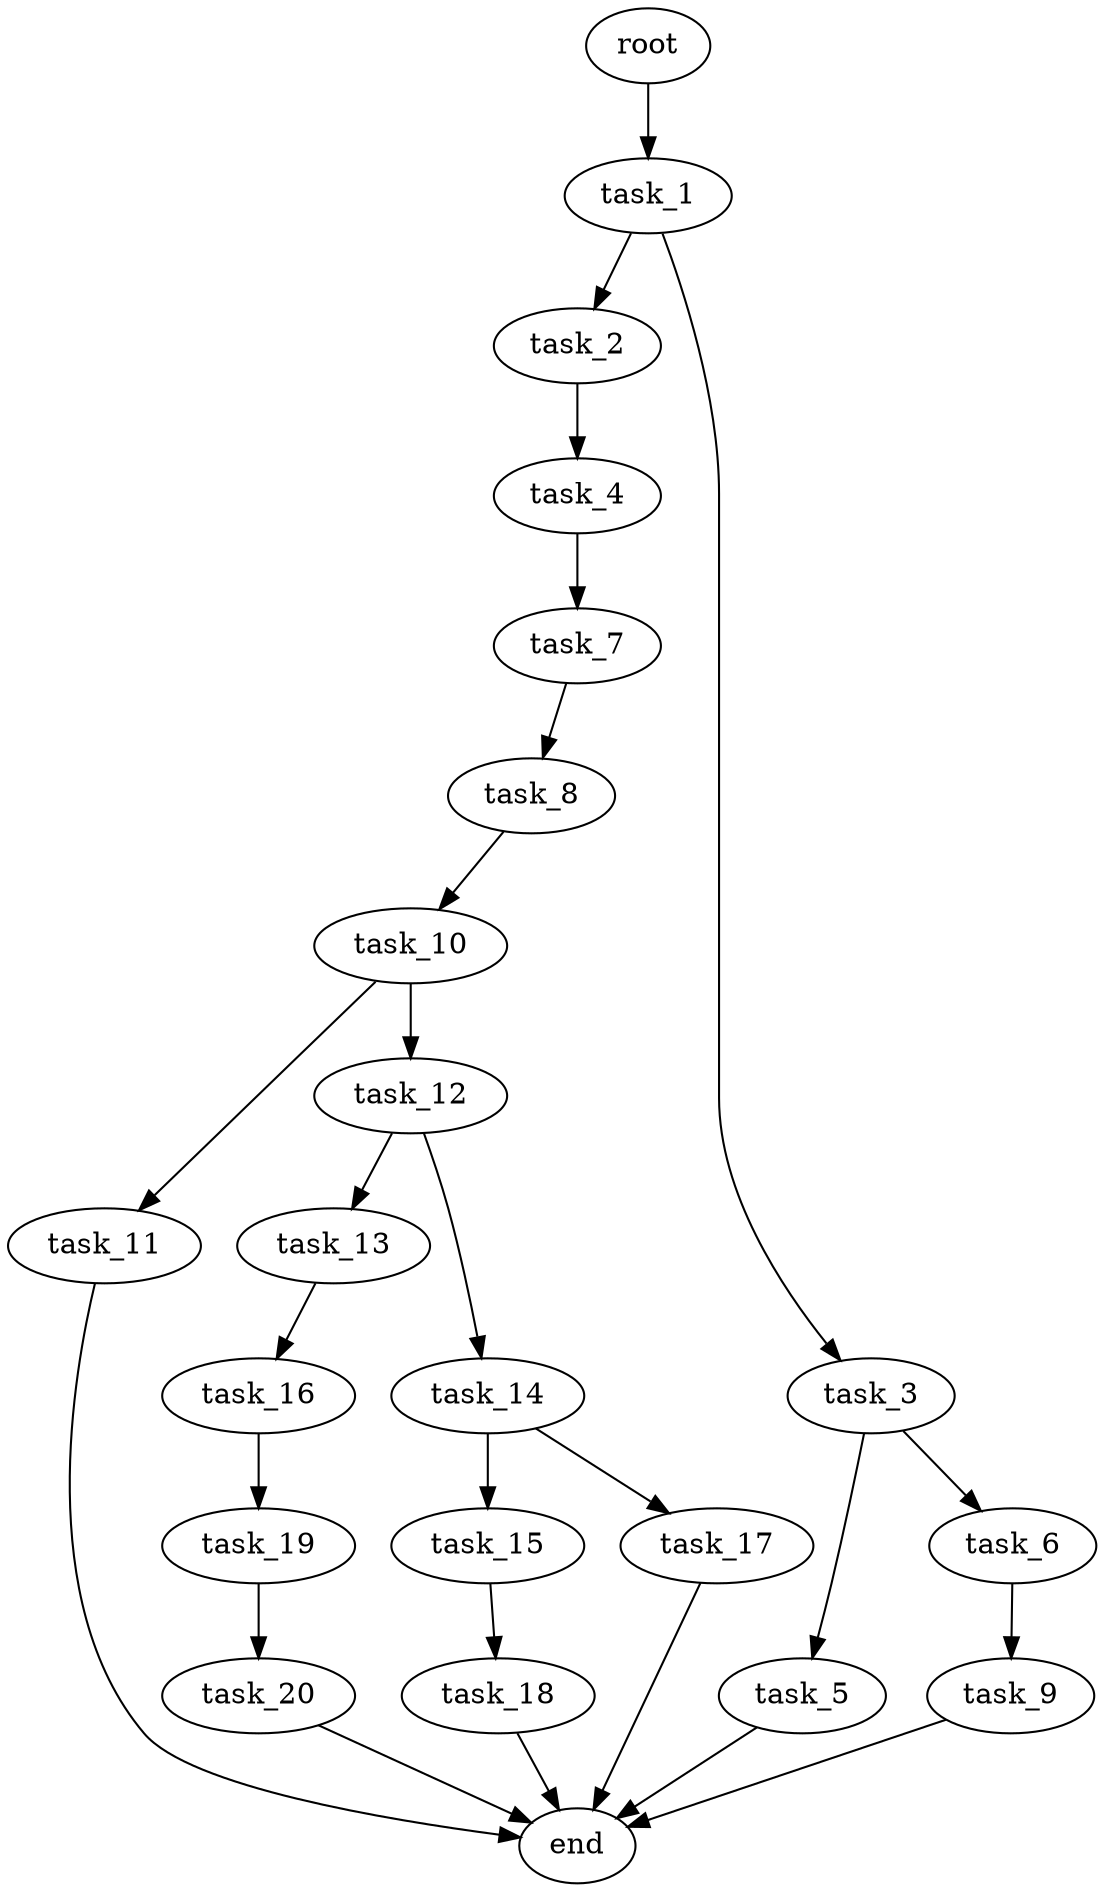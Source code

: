 digraph G {
  root [size="0.000000e+00"];
  task_1 [size="4.144996e+10"];
  task_2 [size="6.298024e+10"];
  task_3 [size="1.945158e+10"];
  task_4 [size="6.963846e+10"];
  task_5 [size="4.944277e+10"];
  task_6 [size="2.440600e+10"];
  task_7 [size="6.560924e+10"];
  task_8 [size="5.644264e+08"];
  task_9 [size="7.509894e+10"];
  task_10 [size="7.700692e+10"];
  task_11 [size="1.066766e+10"];
  task_12 [size="4.252037e+10"];
  task_13 [size="1.759691e+10"];
  task_14 [size="9.579702e+10"];
  task_15 [size="5.180060e+10"];
  task_16 [size="5.031336e+09"];
  task_17 [size="2.492734e+10"];
  task_18 [size="8.483515e+10"];
  task_19 [size="4.565162e+10"];
  task_20 [size="8.014365e+10"];
  end [size="0.000000e+00"];

  root -> task_1 [size="1.000000e-12"];
  task_1 -> task_2 [size="6.298024e+08"];
  task_1 -> task_3 [size="1.945158e+08"];
  task_2 -> task_4 [size="6.963846e+08"];
  task_3 -> task_5 [size="4.944277e+08"];
  task_3 -> task_6 [size="2.440600e+08"];
  task_4 -> task_7 [size="6.560924e+08"];
  task_5 -> end [size="1.000000e-12"];
  task_6 -> task_9 [size="7.509894e+08"];
  task_7 -> task_8 [size="5.644264e+06"];
  task_8 -> task_10 [size="7.700692e+08"];
  task_9 -> end [size="1.000000e-12"];
  task_10 -> task_11 [size="1.066766e+08"];
  task_10 -> task_12 [size="4.252037e+08"];
  task_11 -> end [size="1.000000e-12"];
  task_12 -> task_13 [size="1.759691e+08"];
  task_12 -> task_14 [size="9.579702e+08"];
  task_13 -> task_16 [size="5.031336e+07"];
  task_14 -> task_15 [size="5.180060e+08"];
  task_14 -> task_17 [size="2.492734e+08"];
  task_15 -> task_18 [size="8.483515e+08"];
  task_16 -> task_19 [size="4.565162e+08"];
  task_17 -> end [size="1.000000e-12"];
  task_18 -> end [size="1.000000e-12"];
  task_19 -> task_20 [size="8.014365e+08"];
  task_20 -> end [size="1.000000e-12"];
}
